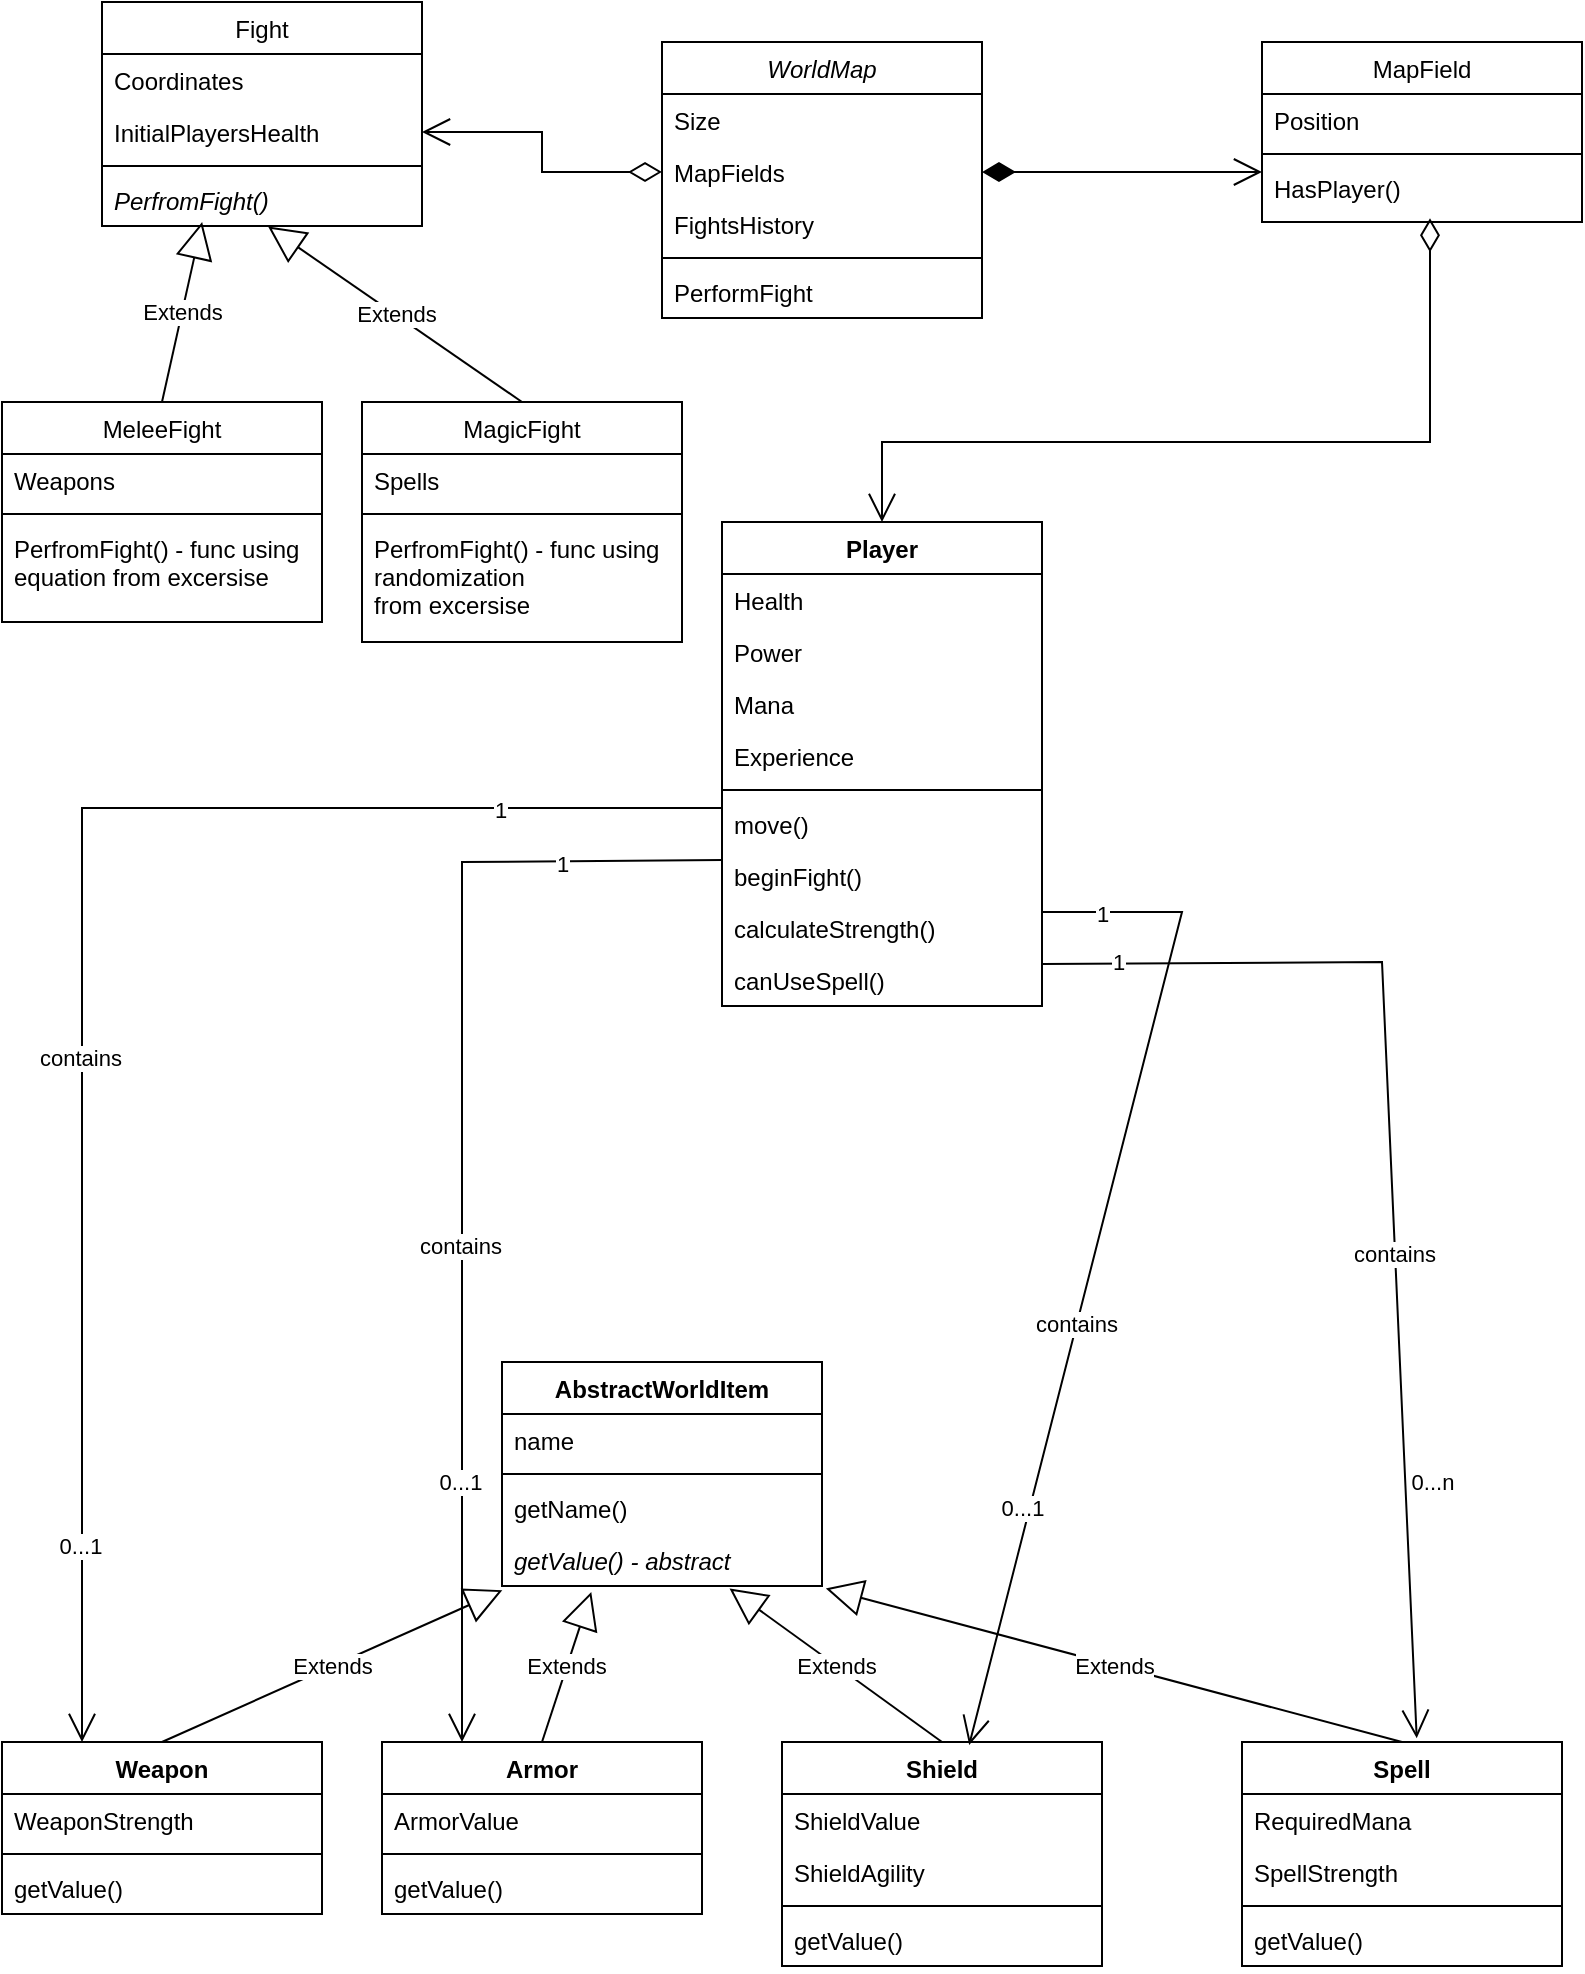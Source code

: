 <mxfile version="20.8.23" type="github">
  <diagram id="C5RBs43oDa-KdzZeNtuy" name="Page-1">
    <mxGraphModel dx="1033" dy="1153" grid="1" gridSize="10" guides="1" tooltips="1" connect="1" arrows="1" fold="1" page="1" pageScale="1" pageWidth="827" pageHeight="1169" math="0" shadow="0">
      <root>
        <mxCell id="WIyWlLk6GJQsqaUBKTNV-0" />
        <mxCell id="WIyWlLk6GJQsqaUBKTNV-1" parent="WIyWlLk6GJQsqaUBKTNV-0" />
        <mxCell id="zkfFHV4jXpPFQw0GAbJ--0" value="WorldMap" style="swimlane;fontStyle=2;align=center;verticalAlign=top;childLayout=stackLayout;horizontal=1;startSize=26;horizontalStack=0;resizeParent=1;resizeLast=0;collapsible=1;marginBottom=0;rounded=0;shadow=0;strokeWidth=1;" parent="WIyWlLk6GJQsqaUBKTNV-1" vertex="1">
          <mxGeometry x="350" y="130" width="160" height="138" as="geometry">
            <mxRectangle x="230" y="140" width="160" height="26" as="alternateBounds" />
          </mxGeometry>
        </mxCell>
        <mxCell id="zkfFHV4jXpPFQw0GAbJ--1" value="Size" style="text;align=left;verticalAlign=top;spacingLeft=4;spacingRight=4;overflow=hidden;rotatable=0;points=[[0,0.5],[1,0.5]];portConstraint=eastwest;" parent="zkfFHV4jXpPFQw0GAbJ--0" vertex="1">
          <mxGeometry y="26" width="160" height="26" as="geometry" />
        </mxCell>
        <mxCell id="zkfFHV4jXpPFQw0GAbJ--2" value="MapFields" style="text;align=left;verticalAlign=top;spacingLeft=4;spacingRight=4;overflow=hidden;rotatable=0;points=[[0,0.5],[1,0.5]];portConstraint=eastwest;rounded=0;shadow=0;html=0;" parent="zkfFHV4jXpPFQw0GAbJ--0" vertex="1">
          <mxGeometry y="52" width="160" height="26" as="geometry" />
        </mxCell>
        <mxCell id="zkfFHV4jXpPFQw0GAbJ--3" value="FightsHistory" style="text;align=left;verticalAlign=top;spacingLeft=4;spacingRight=4;overflow=hidden;rotatable=0;points=[[0,0.5],[1,0.5]];portConstraint=eastwest;rounded=0;shadow=0;html=0;" parent="zkfFHV4jXpPFQw0GAbJ--0" vertex="1">
          <mxGeometry y="78" width="160" height="26" as="geometry" />
        </mxCell>
        <mxCell id="zkfFHV4jXpPFQw0GAbJ--4" value="" style="line;html=1;strokeWidth=1;align=left;verticalAlign=middle;spacingTop=-1;spacingLeft=3;spacingRight=3;rotatable=0;labelPosition=right;points=[];portConstraint=eastwest;" parent="zkfFHV4jXpPFQw0GAbJ--0" vertex="1">
          <mxGeometry y="104" width="160" height="8" as="geometry" />
        </mxCell>
        <mxCell id="zkfFHV4jXpPFQw0GAbJ--5" value="PerformFight" style="text;align=left;verticalAlign=top;spacingLeft=4;spacingRight=4;overflow=hidden;rotatable=0;points=[[0,0.5],[1,0.5]];portConstraint=eastwest;" parent="zkfFHV4jXpPFQw0GAbJ--0" vertex="1">
          <mxGeometry y="112" width="160" height="26" as="geometry" />
        </mxCell>
        <mxCell id="zkfFHV4jXpPFQw0GAbJ--17" value="MapField" style="swimlane;fontStyle=0;align=center;verticalAlign=top;childLayout=stackLayout;horizontal=1;startSize=26;horizontalStack=0;resizeParent=1;resizeLast=0;collapsible=1;marginBottom=0;rounded=0;shadow=0;strokeWidth=1;" parent="WIyWlLk6GJQsqaUBKTNV-1" vertex="1">
          <mxGeometry x="650" y="130" width="160" height="90" as="geometry">
            <mxRectangle x="550" y="140" width="160" height="26" as="alternateBounds" />
          </mxGeometry>
        </mxCell>
        <mxCell id="zkfFHV4jXpPFQw0GAbJ--18" value="Position" style="text;align=left;verticalAlign=top;spacingLeft=4;spacingRight=4;overflow=hidden;rotatable=0;points=[[0,0.5],[1,0.5]];portConstraint=eastwest;" parent="zkfFHV4jXpPFQw0GAbJ--17" vertex="1">
          <mxGeometry y="26" width="160" height="26" as="geometry" />
        </mxCell>
        <mxCell id="zkfFHV4jXpPFQw0GAbJ--23" value="" style="line;html=1;strokeWidth=1;align=left;verticalAlign=middle;spacingTop=-1;spacingLeft=3;spacingRight=3;rotatable=0;labelPosition=right;points=[];portConstraint=eastwest;" parent="zkfFHV4jXpPFQw0GAbJ--17" vertex="1">
          <mxGeometry y="52" width="160" height="8" as="geometry" />
        </mxCell>
        <mxCell id="zkfFHV4jXpPFQw0GAbJ--24" value="HasPlayer()" style="text;align=left;verticalAlign=top;spacingLeft=4;spacingRight=4;overflow=hidden;rotatable=0;points=[[0,0.5],[1,0.5]];portConstraint=eastwest;" parent="zkfFHV4jXpPFQw0GAbJ--17" vertex="1">
          <mxGeometry y="60" width="160" height="26" as="geometry" />
        </mxCell>
        <mxCell id="UZH4tD60VNhGgMHDHABi-0" value="Player" style="swimlane;fontStyle=1;align=center;verticalAlign=top;childLayout=stackLayout;horizontal=1;startSize=26;horizontalStack=0;resizeParent=1;resizeParentMax=0;resizeLast=0;collapsible=1;marginBottom=0;" parent="WIyWlLk6GJQsqaUBKTNV-1" vertex="1">
          <mxGeometry x="380" y="370" width="160" height="242" as="geometry" />
        </mxCell>
        <mxCell id="UZH4tD60VNhGgMHDHABi-1" value="Health&#xa;" style="text;strokeColor=none;fillColor=none;align=left;verticalAlign=top;spacingLeft=4;spacingRight=4;overflow=hidden;rotatable=0;points=[[0,0.5],[1,0.5]];portConstraint=eastwest;" parent="UZH4tD60VNhGgMHDHABi-0" vertex="1">
          <mxGeometry y="26" width="160" height="26" as="geometry" />
        </mxCell>
        <mxCell id="UZH4tD60VNhGgMHDHABi-4" value="Power" style="text;strokeColor=none;fillColor=none;align=left;verticalAlign=top;spacingLeft=4;spacingRight=4;overflow=hidden;rotatable=0;points=[[0,0.5],[1,0.5]];portConstraint=eastwest;" parent="UZH4tD60VNhGgMHDHABi-0" vertex="1">
          <mxGeometry y="52" width="160" height="26" as="geometry" />
        </mxCell>
        <mxCell id="UZH4tD60VNhGgMHDHABi-5" value="Mana" style="text;strokeColor=none;fillColor=none;align=left;verticalAlign=top;spacingLeft=4;spacingRight=4;overflow=hidden;rotatable=0;points=[[0,0.5],[1,0.5]];portConstraint=eastwest;" parent="UZH4tD60VNhGgMHDHABi-0" vertex="1">
          <mxGeometry y="78" width="160" height="26" as="geometry" />
        </mxCell>
        <mxCell id="UZH4tD60VNhGgMHDHABi-6" value="Experience" style="text;strokeColor=none;fillColor=none;align=left;verticalAlign=top;spacingLeft=4;spacingRight=4;overflow=hidden;rotatable=0;points=[[0,0.5],[1,0.5]];portConstraint=eastwest;" parent="UZH4tD60VNhGgMHDHABi-0" vertex="1">
          <mxGeometry y="104" width="160" height="26" as="geometry" />
        </mxCell>
        <mxCell id="UZH4tD60VNhGgMHDHABi-2" value="" style="line;strokeWidth=1;fillColor=none;align=left;verticalAlign=middle;spacingTop=-1;spacingLeft=3;spacingRight=3;rotatable=0;labelPosition=right;points=[];portConstraint=eastwest;strokeColor=inherit;" parent="UZH4tD60VNhGgMHDHABi-0" vertex="1">
          <mxGeometry y="130" width="160" height="8" as="geometry" />
        </mxCell>
        <mxCell id="UZH4tD60VNhGgMHDHABi-3" value="move()" style="text;strokeColor=none;fillColor=none;align=left;verticalAlign=top;spacingLeft=4;spacingRight=4;overflow=hidden;rotatable=0;points=[[0,0.5],[1,0.5]];portConstraint=eastwest;" parent="UZH4tD60VNhGgMHDHABi-0" vertex="1">
          <mxGeometry y="138" width="160" height="26" as="geometry" />
        </mxCell>
        <mxCell id="UZH4tD60VNhGgMHDHABi-11" value="beginFight()" style="text;strokeColor=none;fillColor=none;align=left;verticalAlign=top;spacingLeft=4;spacingRight=4;overflow=hidden;rotatable=0;points=[[0,0.5],[1,0.5]];portConstraint=eastwest;" parent="UZH4tD60VNhGgMHDHABi-0" vertex="1">
          <mxGeometry y="164" width="160" height="26" as="geometry" />
        </mxCell>
        <mxCell id="MxeAJGzFotMAwBqtANPu-27" value="calculateStrength()" style="text;strokeColor=none;fillColor=none;align=left;verticalAlign=top;spacingLeft=4;spacingRight=4;overflow=hidden;rotatable=0;points=[[0,0.5],[1,0.5]];portConstraint=eastwest;" vertex="1" parent="UZH4tD60VNhGgMHDHABi-0">
          <mxGeometry y="190" width="160" height="26" as="geometry" />
        </mxCell>
        <mxCell id="MxeAJGzFotMAwBqtANPu-28" value="canUseSpell()" style="text;strokeColor=none;fillColor=none;align=left;verticalAlign=top;spacingLeft=4;spacingRight=4;overflow=hidden;rotatable=0;points=[[0,0.5],[1,0.5]];portConstraint=eastwest;" vertex="1" parent="UZH4tD60VNhGgMHDHABi-0">
          <mxGeometry y="216" width="160" height="26" as="geometry" />
        </mxCell>
        <mxCell id="UZH4tD60VNhGgMHDHABi-17" value="Extends" style="endArrow=block;endSize=16;endFill=0;html=1;rounded=0;exitX=0.5;exitY=0;exitDx=0;exitDy=0;entryX=0.001;entryY=1.081;entryDx=0;entryDy=0;entryPerimeter=0;" parent="WIyWlLk6GJQsqaUBKTNV-1" source="MxeAJGzFotMAwBqtANPu-38" target="MxeAJGzFotMAwBqtANPu-37" edge="1">
          <mxGeometry width="160" relative="1" as="geometry">
            <mxPoint x="100" y="982" as="sourcePoint" />
            <mxPoint x="280" y="910" as="targetPoint" />
            <Array as="points" />
          </mxGeometry>
        </mxCell>
        <mxCell id="UZH4tD60VNhGgMHDHABi-30" value="Extends" style="endArrow=block;endSize=16;endFill=0;html=1;rounded=0;exitX=0.5;exitY=0;exitDx=0;exitDy=0;entryX=0.279;entryY=1.115;entryDx=0;entryDy=0;entryPerimeter=0;" parent="WIyWlLk6GJQsqaUBKTNV-1" source="MxeAJGzFotMAwBqtANPu-43" target="MxeAJGzFotMAwBqtANPu-37" edge="1">
          <mxGeometry width="160" relative="1" as="geometry">
            <mxPoint x="290" y="982" as="sourcePoint" />
            <mxPoint x="390" y="940" as="targetPoint" />
          </mxGeometry>
        </mxCell>
        <mxCell id="UZH4tD60VNhGgMHDHABi-31" value="Extends" style="endArrow=block;endSize=16;endFill=0;html=1;rounded=0;exitX=0.5;exitY=0;exitDx=0;exitDy=0;entryX=0.711;entryY=1.046;entryDx=0;entryDy=0;entryPerimeter=0;" parent="WIyWlLk6GJQsqaUBKTNV-1" source="MxeAJGzFotMAwBqtANPu-47" target="MxeAJGzFotMAwBqtANPu-37" edge="1">
          <mxGeometry width="160" relative="1" as="geometry">
            <mxPoint x="480" y="982" as="sourcePoint" />
            <mxPoint x="400" y="860" as="targetPoint" />
          </mxGeometry>
        </mxCell>
        <mxCell id="MxeAJGzFotMAwBqtANPu-5" value="Extends" style="endArrow=block;endSize=16;endFill=0;html=1;rounded=0;exitX=0.5;exitY=0;exitDx=0;exitDy=0;entryX=1.012;entryY=1.046;entryDx=0;entryDy=0;entryPerimeter=0;" edge="1" parent="WIyWlLk6GJQsqaUBKTNV-1" source="MxeAJGzFotMAwBqtANPu-56" target="MxeAJGzFotMAwBqtANPu-37">
          <mxGeometry width="160" relative="1" as="geometry">
            <mxPoint x="720" y="970" as="sourcePoint" />
            <mxPoint x="430" y="810" as="targetPoint" />
          </mxGeometry>
        </mxCell>
        <mxCell id="MxeAJGzFotMAwBqtANPu-6" value="Fight" style="swimlane;fontStyle=0;align=center;verticalAlign=top;childLayout=stackLayout;horizontal=1;startSize=26;horizontalStack=0;resizeParent=1;resizeLast=0;collapsible=1;marginBottom=0;rounded=0;shadow=0;strokeWidth=1;" vertex="1" parent="WIyWlLk6GJQsqaUBKTNV-1">
          <mxGeometry x="70" y="110" width="160" height="112" as="geometry">
            <mxRectangle x="550" y="140" width="160" height="26" as="alternateBounds" />
          </mxGeometry>
        </mxCell>
        <mxCell id="MxeAJGzFotMAwBqtANPu-7" value="Coordinates" style="text;align=left;verticalAlign=top;spacingLeft=4;spacingRight=4;overflow=hidden;rotatable=0;points=[[0,0.5],[1,0.5]];portConstraint=eastwest;" vertex="1" parent="MxeAJGzFotMAwBqtANPu-6">
          <mxGeometry y="26" width="160" height="26" as="geometry" />
        </mxCell>
        <mxCell id="MxeAJGzFotMAwBqtANPu-8" value="InitialPlayersHealth" style="text;align=left;verticalAlign=top;spacingLeft=4;spacingRight=4;overflow=hidden;rotatable=0;points=[[0,0.5],[1,0.5]];portConstraint=eastwest;" vertex="1" parent="MxeAJGzFotMAwBqtANPu-6">
          <mxGeometry y="52" width="160" height="26" as="geometry" />
        </mxCell>
        <mxCell id="MxeAJGzFotMAwBqtANPu-9" value="" style="line;html=1;strokeWidth=1;align=left;verticalAlign=middle;spacingTop=-1;spacingLeft=3;spacingRight=3;rotatable=0;labelPosition=right;points=[];portConstraint=eastwest;" vertex="1" parent="MxeAJGzFotMAwBqtANPu-6">
          <mxGeometry y="78" width="160" height="8" as="geometry" />
        </mxCell>
        <mxCell id="MxeAJGzFotMAwBqtANPu-10" value="PerfromFight()" style="text;align=left;verticalAlign=top;spacingLeft=4;spacingRight=4;overflow=hidden;rotatable=0;points=[[0,0.5],[1,0.5]];portConstraint=eastwest;fontStyle=2" vertex="1" parent="MxeAJGzFotMAwBqtANPu-6">
          <mxGeometry y="86" width="160" height="26" as="geometry" />
        </mxCell>
        <mxCell id="MxeAJGzFotMAwBqtANPu-12" value="Extends" style="endArrow=block;endSize=16;endFill=0;html=1;rounded=0;exitX=0.5;exitY=0;exitDx=0;exitDy=0;entryX=0.313;entryY=0.923;entryDx=0;entryDy=0;entryPerimeter=0;" edge="1" parent="WIyWlLk6GJQsqaUBKTNV-1" source="MxeAJGzFotMAwBqtANPu-13" target="MxeAJGzFotMAwBqtANPu-10">
          <mxGeometry width="160" relative="1" as="geometry">
            <mxPoint x="220" y="180" as="sourcePoint" />
            <mxPoint x="380" y="180" as="targetPoint" />
          </mxGeometry>
        </mxCell>
        <mxCell id="MxeAJGzFotMAwBqtANPu-13" value="MeleeFight" style="swimlane;fontStyle=0;align=center;verticalAlign=top;childLayout=stackLayout;horizontal=1;startSize=26;horizontalStack=0;resizeParent=1;resizeLast=0;collapsible=1;marginBottom=0;rounded=0;shadow=0;strokeWidth=1;" vertex="1" parent="WIyWlLk6GJQsqaUBKTNV-1">
          <mxGeometry x="20" y="310" width="160" height="110" as="geometry">
            <mxRectangle x="550" y="140" width="160" height="26" as="alternateBounds" />
          </mxGeometry>
        </mxCell>
        <mxCell id="MxeAJGzFotMAwBqtANPu-14" value="Weapons" style="text;align=left;verticalAlign=top;spacingLeft=4;spacingRight=4;overflow=hidden;rotatable=0;points=[[0,0.5],[1,0.5]];portConstraint=eastwest;" vertex="1" parent="MxeAJGzFotMAwBqtANPu-13">
          <mxGeometry y="26" width="160" height="26" as="geometry" />
        </mxCell>
        <mxCell id="MxeAJGzFotMAwBqtANPu-16" value="" style="line;html=1;strokeWidth=1;align=left;verticalAlign=middle;spacingTop=-1;spacingLeft=3;spacingRight=3;rotatable=0;labelPosition=right;points=[];portConstraint=eastwest;" vertex="1" parent="MxeAJGzFotMAwBqtANPu-13">
          <mxGeometry y="52" width="160" height="8" as="geometry" />
        </mxCell>
        <mxCell id="MxeAJGzFotMAwBqtANPu-17" value="PerfromFight() - func using &#xa;equation from excersise" style="text;align=left;verticalAlign=top;spacingLeft=4;spacingRight=4;overflow=hidden;rotatable=0;points=[[0,0.5],[1,0.5]];portConstraint=eastwest;" vertex="1" parent="MxeAJGzFotMAwBqtANPu-13">
          <mxGeometry y="60" width="160" height="50" as="geometry" />
        </mxCell>
        <mxCell id="MxeAJGzFotMAwBqtANPu-18" value="MagicFight" style="swimlane;fontStyle=0;align=center;verticalAlign=top;childLayout=stackLayout;horizontal=1;startSize=26;horizontalStack=0;resizeParent=1;resizeLast=0;collapsible=1;marginBottom=0;rounded=0;shadow=0;strokeWidth=1;" vertex="1" parent="WIyWlLk6GJQsqaUBKTNV-1">
          <mxGeometry x="200" y="310" width="160" height="120" as="geometry">
            <mxRectangle x="550" y="140" width="160" height="26" as="alternateBounds" />
          </mxGeometry>
        </mxCell>
        <mxCell id="MxeAJGzFotMAwBqtANPu-19" value="Spells" style="text;align=left;verticalAlign=top;spacingLeft=4;spacingRight=4;overflow=hidden;rotatable=0;points=[[0,0.5],[1,0.5]];portConstraint=eastwest;" vertex="1" parent="MxeAJGzFotMAwBqtANPu-18">
          <mxGeometry y="26" width="160" height="26" as="geometry" />
        </mxCell>
        <mxCell id="MxeAJGzFotMAwBqtANPu-20" value="" style="line;html=1;strokeWidth=1;align=left;verticalAlign=middle;spacingTop=-1;spacingLeft=3;spacingRight=3;rotatable=0;labelPosition=right;points=[];portConstraint=eastwest;" vertex="1" parent="MxeAJGzFotMAwBqtANPu-18">
          <mxGeometry y="52" width="160" height="8" as="geometry" />
        </mxCell>
        <mxCell id="MxeAJGzFotMAwBqtANPu-21" value="PerfromFight() - func using &#xa;randomization &#xa;from excersise" style="text;align=left;verticalAlign=top;spacingLeft=4;spacingRight=4;overflow=hidden;rotatable=0;points=[[0,0.5],[1,0.5]];portConstraint=eastwest;" vertex="1" parent="MxeAJGzFotMAwBqtANPu-18">
          <mxGeometry y="60" width="160" height="60" as="geometry" />
        </mxCell>
        <mxCell id="MxeAJGzFotMAwBqtANPu-22" value="Extends" style="endArrow=block;endSize=16;endFill=0;html=1;rounded=0;exitX=0.5;exitY=0;exitDx=0;exitDy=0;entryX=0.519;entryY=1.011;entryDx=0;entryDy=0;entryPerimeter=0;" edge="1" parent="WIyWlLk6GJQsqaUBKTNV-1" source="MxeAJGzFotMAwBqtANPu-18" target="MxeAJGzFotMAwBqtANPu-10">
          <mxGeometry width="160" relative="1" as="geometry">
            <mxPoint x="190" y="320" as="sourcePoint" />
            <mxPoint x="210" y="230" as="targetPoint" />
          </mxGeometry>
        </mxCell>
        <mxCell id="MxeAJGzFotMAwBqtANPu-24" value="" style="endArrow=open;html=1;endSize=12;startArrow=diamondThin;startSize=14;startFill=1;edgeStyle=orthogonalEdgeStyle;align=left;verticalAlign=bottom;rounded=0;exitX=1;exitY=0.5;exitDx=0;exitDy=0;entryX=0;entryY=0.5;entryDx=0;entryDy=0;" edge="1" parent="WIyWlLk6GJQsqaUBKTNV-1" source="zkfFHV4jXpPFQw0GAbJ--2">
          <mxGeometry x="-0.467" y="35" relative="1" as="geometry">
            <mxPoint x="560" y="310" as="sourcePoint" />
            <mxPoint x="650.0" y="195" as="targetPoint" />
            <mxPoint as="offset" />
          </mxGeometry>
        </mxCell>
        <mxCell id="MxeAJGzFotMAwBqtANPu-26" value="" style="endArrow=open;html=1;endSize=12;startArrow=diamondThin;startSize=14;startFill=0;edgeStyle=orthogonalEdgeStyle;align=left;verticalAlign=bottom;rounded=0;exitX=0.525;exitY=1.081;exitDx=0;exitDy=0;exitPerimeter=0;entryX=0.5;entryY=0;entryDx=0;entryDy=0;" edge="1" parent="WIyWlLk6GJQsqaUBKTNV-1" source="zkfFHV4jXpPFQw0GAbJ--24" target="UZH4tD60VNhGgMHDHABi-0">
          <mxGeometry x="-0.792" y="46" relative="1" as="geometry">
            <mxPoint x="440" y="330" as="sourcePoint" />
            <mxPoint x="600" y="330" as="targetPoint" />
            <Array as="points">
              <mxPoint x="734" y="330" />
              <mxPoint x="460" y="330" />
            </Array>
            <mxPoint as="offset" />
          </mxGeometry>
        </mxCell>
        <mxCell id="MxeAJGzFotMAwBqtANPu-33" value="AbstractWorldItem" style="swimlane;fontStyle=1;align=center;verticalAlign=top;childLayout=stackLayout;horizontal=1;startSize=26;horizontalStack=0;resizeParent=1;resizeParentMax=0;resizeLast=0;collapsible=1;marginBottom=0;" vertex="1" parent="WIyWlLk6GJQsqaUBKTNV-1">
          <mxGeometry x="270" y="790" width="160" height="112" as="geometry" />
        </mxCell>
        <mxCell id="MxeAJGzFotMAwBqtANPu-34" value="name" style="text;strokeColor=none;fillColor=none;align=left;verticalAlign=top;spacingLeft=4;spacingRight=4;overflow=hidden;rotatable=0;points=[[0,0.5],[1,0.5]];portConstraint=eastwest;" vertex="1" parent="MxeAJGzFotMAwBqtANPu-33">
          <mxGeometry y="26" width="160" height="26" as="geometry" />
        </mxCell>
        <mxCell id="MxeAJGzFotMAwBqtANPu-35" value="" style="line;strokeWidth=1;fillColor=none;align=left;verticalAlign=middle;spacingTop=-1;spacingLeft=3;spacingRight=3;rotatable=0;labelPosition=right;points=[];portConstraint=eastwest;strokeColor=inherit;" vertex="1" parent="MxeAJGzFotMAwBqtANPu-33">
          <mxGeometry y="52" width="160" height="8" as="geometry" />
        </mxCell>
        <mxCell id="MxeAJGzFotMAwBqtANPu-36" value="getName()" style="text;strokeColor=none;fillColor=none;align=left;verticalAlign=top;spacingLeft=4;spacingRight=4;overflow=hidden;rotatable=0;points=[[0,0.5],[1,0.5]];portConstraint=eastwest;" vertex="1" parent="MxeAJGzFotMAwBqtANPu-33">
          <mxGeometry y="60" width="160" height="26" as="geometry" />
        </mxCell>
        <mxCell id="MxeAJGzFotMAwBqtANPu-37" value="getValue() - abstract" style="text;strokeColor=none;fillColor=none;align=left;verticalAlign=top;spacingLeft=4;spacingRight=4;overflow=hidden;rotatable=0;points=[[0,0.5],[1,0.5]];portConstraint=eastwest;fontStyle=2" vertex="1" parent="MxeAJGzFotMAwBqtANPu-33">
          <mxGeometry y="86" width="160" height="26" as="geometry" />
        </mxCell>
        <mxCell id="MxeAJGzFotMAwBqtANPu-38" value="Weapon" style="swimlane;fontStyle=1;align=center;verticalAlign=top;childLayout=stackLayout;horizontal=1;startSize=26;horizontalStack=0;resizeParent=1;resizeParentMax=0;resizeLast=0;collapsible=1;marginBottom=0;" vertex="1" parent="WIyWlLk6GJQsqaUBKTNV-1">
          <mxGeometry x="20" y="980" width="160" height="86" as="geometry" />
        </mxCell>
        <mxCell id="MxeAJGzFotMAwBqtANPu-39" value="WeaponStrength" style="text;strokeColor=none;fillColor=none;align=left;verticalAlign=top;spacingLeft=4;spacingRight=4;overflow=hidden;rotatable=0;points=[[0,0.5],[1,0.5]];portConstraint=eastwest;" vertex="1" parent="MxeAJGzFotMAwBqtANPu-38">
          <mxGeometry y="26" width="160" height="26" as="geometry" />
        </mxCell>
        <mxCell id="MxeAJGzFotMAwBqtANPu-40" value="" style="line;strokeWidth=1;fillColor=none;align=left;verticalAlign=middle;spacingTop=-1;spacingLeft=3;spacingRight=3;rotatable=0;labelPosition=right;points=[];portConstraint=eastwest;strokeColor=inherit;" vertex="1" parent="MxeAJGzFotMAwBqtANPu-38">
          <mxGeometry y="52" width="160" height="8" as="geometry" />
        </mxCell>
        <mxCell id="MxeAJGzFotMAwBqtANPu-41" value="getValue()" style="text;strokeColor=none;fillColor=none;align=left;verticalAlign=top;spacingLeft=4;spacingRight=4;overflow=hidden;rotatable=0;points=[[0,0.5],[1,0.5]];portConstraint=eastwest;" vertex="1" parent="MxeAJGzFotMAwBqtANPu-38">
          <mxGeometry y="60" width="160" height="26" as="geometry" />
        </mxCell>
        <mxCell id="MxeAJGzFotMAwBqtANPu-43" value="Armor" style="swimlane;fontStyle=1;align=center;verticalAlign=top;childLayout=stackLayout;horizontal=1;startSize=26;horizontalStack=0;resizeParent=1;resizeParentMax=0;resizeLast=0;collapsible=1;marginBottom=0;" vertex="1" parent="WIyWlLk6GJQsqaUBKTNV-1">
          <mxGeometry x="210" y="980" width="160" height="86" as="geometry" />
        </mxCell>
        <mxCell id="MxeAJGzFotMAwBqtANPu-44" value="ArmorValue" style="text;strokeColor=none;fillColor=none;align=left;verticalAlign=top;spacingLeft=4;spacingRight=4;overflow=hidden;rotatable=0;points=[[0,0.5],[1,0.5]];portConstraint=eastwest;" vertex="1" parent="MxeAJGzFotMAwBqtANPu-43">
          <mxGeometry y="26" width="160" height="26" as="geometry" />
        </mxCell>
        <mxCell id="MxeAJGzFotMAwBqtANPu-45" value="" style="line;strokeWidth=1;fillColor=none;align=left;verticalAlign=middle;spacingTop=-1;spacingLeft=3;spacingRight=3;rotatable=0;labelPosition=right;points=[];portConstraint=eastwest;strokeColor=inherit;" vertex="1" parent="MxeAJGzFotMAwBqtANPu-43">
          <mxGeometry y="52" width="160" height="8" as="geometry" />
        </mxCell>
        <mxCell id="MxeAJGzFotMAwBqtANPu-46" value="getValue()" style="text;strokeColor=none;fillColor=none;align=left;verticalAlign=top;spacingLeft=4;spacingRight=4;overflow=hidden;rotatable=0;points=[[0,0.5],[1,0.5]];portConstraint=eastwest;" vertex="1" parent="MxeAJGzFotMAwBqtANPu-43">
          <mxGeometry y="60" width="160" height="26" as="geometry" />
        </mxCell>
        <mxCell id="MxeAJGzFotMAwBqtANPu-47" value="Shield" style="swimlane;fontStyle=1;align=center;verticalAlign=top;childLayout=stackLayout;horizontal=1;startSize=26;horizontalStack=0;resizeParent=1;resizeParentMax=0;resizeLast=0;collapsible=1;marginBottom=0;" vertex="1" parent="WIyWlLk6GJQsqaUBKTNV-1">
          <mxGeometry x="410" y="980" width="160" height="112" as="geometry" />
        </mxCell>
        <mxCell id="MxeAJGzFotMAwBqtANPu-48" value="ShieldValue" style="text;strokeColor=none;fillColor=none;align=left;verticalAlign=top;spacingLeft=4;spacingRight=4;overflow=hidden;rotatable=0;points=[[0,0.5],[1,0.5]];portConstraint=eastwest;" vertex="1" parent="MxeAJGzFotMAwBqtANPu-47">
          <mxGeometry y="26" width="160" height="26" as="geometry" />
        </mxCell>
        <mxCell id="MxeAJGzFotMAwBqtANPu-55" value="ShieldAgility" style="text;strokeColor=none;fillColor=none;align=left;verticalAlign=top;spacingLeft=4;spacingRight=4;overflow=hidden;rotatable=0;points=[[0,0.5],[1,0.5]];portConstraint=eastwest;" vertex="1" parent="MxeAJGzFotMAwBqtANPu-47">
          <mxGeometry y="52" width="160" height="26" as="geometry" />
        </mxCell>
        <mxCell id="MxeAJGzFotMAwBqtANPu-49" value="" style="line;strokeWidth=1;fillColor=none;align=left;verticalAlign=middle;spacingTop=-1;spacingLeft=3;spacingRight=3;rotatable=0;labelPosition=right;points=[];portConstraint=eastwest;strokeColor=inherit;" vertex="1" parent="MxeAJGzFotMAwBqtANPu-47">
          <mxGeometry y="78" width="160" height="8" as="geometry" />
        </mxCell>
        <mxCell id="MxeAJGzFotMAwBqtANPu-50" value="getValue()" style="text;strokeColor=none;fillColor=none;align=left;verticalAlign=top;spacingLeft=4;spacingRight=4;overflow=hidden;rotatable=0;points=[[0,0.5],[1,0.5]];portConstraint=eastwest;" vertex="1" parent="MxeAJGzFotMAwBqtANPu-47">
          <mxGeometry y="86" width="160" height="26" as="geometry" />
        </mxCell>
        <mxCell id="MxeAJGzFotMAwBqtANPu-56" value="Spell" style="swimlane;fontStyle=1;align=center;verticalAlign=top;childLayout=stackLayout;horizontal=1;startSize=26;horizontalStack=0;resizeParent=1;resizeParentMax=0;resizeLast=0;collapsible=1;marginBottom=0;" vertex="1" parent="WIyWlLk6GJQsqaUBKTNV-1">
          <mxGeometry x="640" y="980" width="160" height="112" as="geometry" />
        </mxCell>
        <mxCell id="MxeAJGzFotMAwBqtANPu-57" value="RequiredMana" style="text;strokeColor=none;fillColor=none;align=left;verticalAlign=top;spacingLeft=4;spacingRight=4;overflow=hidden;rotatable=0;points=[[0,0.5],[1,0.5]];portConstraint=eastwest;" vertex="1" parent="MxeAJGzFotMAwBqtANPu-56">
          <mxGeometry y="26" width="160" height="26" as="geometry" />
        </mxCell>
        <mxCell id="MxeAJGzFotMAwBqtANPu-58" value="SpellStrength" style="text;strokeColor=none;fillColor=none;align=left;verticalAlign=top;spacingLeft=4;spacingRight=4;overflow=hidden;rotatable=0;points=[[0,0.5],[1,0.5]];portConstraint=eastwest;" vertex="1" parent="MxeAJGzFotMAwBqtANPu-56">
          <mxGeometry y="52" width="160" height="26" as="geometry" />
        </mxCell>
        <mxCell id="MxeAJGzFotMAwBqtANPu-59" value="" style="line;strokeWidth=1;fillColor=none;align=left;verticalAlign=middle;spacingTop=-1;spacingLeft=3;spacingRight=3;rotatable=0;labelPosition=right;points=[];portConstraint=eastwest;strokeColor=inherit;" vertex="1" parent="MxeAJGzFotMAwBqtANPu-56">
          <mxGeometry y="78" width="160" height="8" as="geometry" />
        </mxCell>
        <mxCell id="MxeAJGzFotMAwBqtANPu-60" value="getValue()" style="text;strokeColor=none;fillColor=none;align=left;verticalAlign=top;spacingLeft=4;spacingRight=4;overflow=hidden;rotatable=0;points=[[0,0.5],[1,0.5]];portConstraint=eastwest;" vertex="1" parent="MxeAJGzFotMAwBqtANPu-56">
          <mxGeometry y="86" width="160" height="26" as="geometry" />
        </mxCell>
        <mxCell id="MxeAJGzFotMAwBqtANPu-63" value="" style="endArrow=open;html=1;endSize=12;startArrow=diamondThin;startSize=14;startFill=0;edgeStyle=orthogonalEdgeStyle;align=left;verticalAlign=bottom;rounded=0;exitX=0;exitY=0.5;exitDx=0;exitDy=0;entryX=1;entryY=0.5;entryDx=0;entryDy=0;" edge="1" parent="WIyWlLk6GJQsqaUBKTNV-1" source="zkfFHV4jXpPFQw0GAbJ--2" target="MxeAJGzFotMAwBqtANPu-8">
          <mxGeometry x="-0.429" y="35" relative="1" as="geometry">
            <mxPoint x="350" y="460" as="sourcePoint" />
            <mxPoint x="510" y="460" as="targetPoint" />
            <mxPoint as="offset" />
          </mxGeometry>
        </mxCell>
        <mxCell id="MxeAJGzFotMAwBqtANPu-64" value="" style="endArrow=open;endFill=1;endSize=12;html=1;rounded=0;exitX=0;exitY=0.5;exitDx=0;exitDy=0;entryX=0.25;entryY=0;entryDx=0;entryDy=0;" edge="1" parent="WIyWlLk6GJQsqaUBKTNV-1" target="MxeAJGzFotMAwBqtANPu-38">
          <mxGeometry width="160" relative="1" as="geometry">
            <mxPoint x="380.0" y="513.0" as="sourcePoint" />
            <mxPoint x="480" y="680" as="targetPoint" />
            <Array as="points">
              <mxPoint x="60" y="513" />
            </Array>
          </mxGeometry>
        </mxCell>
        <mxCell id="MxeAJGzFotMAwBqtANPu-65" value="contains" style="edgeLabel;html=1;align=center;verticalAlign=middle;resizable=0;points=[];" vertex="1" connectable="0" parent="MxeAJGzFotMAwBqtANPu-64">
          <mxGeometry x="0.127" y="-1" relative="1" as="geometry">
            <mxPoint y="1" as="offset" />
          </mxGeometry>
        </mxCell>
        <mxCell id="MxeAJGzFotMAwBqtANPu-66" value="1" style="edgeLabel;html=1;align=center;verticalAlign=middle;resizable=0;points=[];" vertex="1" connectable="0" parent="MxeAJGzFotMAwBqtANPu-64">
          <mxGeometry x="-0.718" y="1" relative="1" as="geometry">
            <mxPoint as="offset" />
          </mxGeometry>
        </mxCell>
        <mxCell id="MxeAJGzFotMAwBqtANPu-67" value="0...1" style="edgeLabel;html=1;align=center;verticalAlign=middle;resizable=0;points=[];" vertex="1" connectable="0" parent="MxeAJGzFotMAwBqtANPu-64">
          <mxGeometry x="0.748" y="-1" relative="1" as="geometry">
            <mxPoint y="1" as="offset" />
          </mxGeometry>
        </mxCell>
        <mxCell id="MxeAJGzFotMAwBqtANPu-68" value="" style="endArrow=open;endFill=1;endSize=12;html=1;rounded=0;exitX=0;exitY=0.5;exitDx=0;exitDy=0;entryX=0.25;entryY=0;entryDx=0;entryDy=0;" edge="1" parent="WIyWlLk6GJQsqaUBKTNV-1" target="MxeAJGzFotMAwBqtANPu-43">
          <mxGeometry width="160" relative="1" as="geometry">
            <mxPoint x="380.0" y="539" as="sourcePoint" />
            <mxPoint x="80" y="1057" as="targetPoint" />
            <Array as="points">
              <mxPoint x="250" y="540" />
            </Array>
          </mxGeometry>
        </mxCell>
        <mxCell id="MxeAJGzFotMAwBqtANPu-69" value="contains" style="edgeLabel;html=1;align=center;verticalAlign=middle;resizable=0;points=[];" vertex="1" connectable="0" parent="MxeAJGzFotMAwBqtANPu-68">
          <mxGeometry x="0.127" y="-1" relative="1" as="geometry">
            <mxPoint y="1" as="offset" />
          </mxGeometry>
        </mxCell>
        <mxCell id="MxeAJGzFotMAwBqtANPu-70" value="1" style="edgeLabel;html=1;align=center;verticalAlign=middle;resizable=0;points=[];" vertex="1" connectable="0" parent="MxeAJGzFotMAwBqtANPu-68">
          <mxGeometry x="-0.718" y="1" relative="1" as="geometry">
            <mxPoint as="offset" />
          </mxGeometry>
        </mxCell>
        <mxCell id="MxeAJGzFotMAwBqtANPu-71" value="0...1" style="edgeLabel;html=1;align=center;verticalAlign=middle;resizable=0;points=[];" vertex="1" connectable="0" parent="MxeAJGzFotMAwBqtANPu-68">
          <mxGeometry x="0.748" y="-1" relative="1" as="geometry">
            <mxPoint y="-58" as="offset" />
          </mxGeometry>
        </mxCell>
        <mxCell id="MxeAJGzFotMAwBqtANPu-72" value="" style="endArrow=open;endFill=1;endSize=12;html=1;rounded=0;exitX=1;exitY=0.5;exitDx=0;exitDy=0;entryX=0.585;entryY=0.013;entryDx=0;entryDy=0;entryPerimeter=0;" edge="1" parent="WIyWlLk6GJQsqaUBKTNV-1" target="MxeAJGzFotMAwBqtANPu-47">
          <mxGeometry width="160" relative="1" as="geometry">
            <mxPoint x="540" y="565" as="sourcePoint" />
            <mxPoint x="600" y="971" as="targetPoint" />
            <Array as="points">
              <mxPoint x="610" y="565" />
            </Array>
          </mxGeometry>
        </mxCell>
        <mxCell id="MxeAJGzFotMAwBqtANPu-73" value="contains" style="edgeLabel;html=1;align=center;verticalAlign=middle;resizable=0;points=[];" vertex="1" connectable="0" parent="MxeAJGzFotMAwBqtANPu-72">
          <mxGeometry x="0.127" y="-1" relative="1" as="geometry">
            <mxPoint y="1" as="offset" />
          </mxGeometry>
        </mxCell>
        <mxCell id="MxeAJGzFotMAwBqtANPu-74" value="1" style="edgeLabel;html=1;align=center;verticalAlign=middle;resizable=0;points=[];" vertex="1" connectable="0" parent="MxeAJGzFotMAwBqtANPu-72">
          <mxGeometry x="-0.718" y="1" relative="1" as="geometry">
            <mxPoint x="-41" as="offset" />
          </mxGeometry>
        </mxCell>
        <mxCell id="MxeAJGzFotMAwBqtANPu-75" value="0...1" style="edgeLabel;html=1;align=center;verticalAlign=middle;resizable=0;points=[];" vertex="1" connectable="0" parent="MxeAJGzFotMAwBqtANPu-72">
          <mxGeometry x="0.748" y="-1" relative="1" as="geometry">
            <mxPoint x="12" y="-58" as="offset" />
          </mxGeometry>
        </mxCell>
        <mxCell id="MxeAJGzFotMAwBqtANPu-76" value="" style="endArrow=open;endFill=1;endSize=12;html=1;rounded=0;exitX=1;exitY=0.5;exitDx=0;exitDy=0;entryX=0.546;entryY=-0.017;entryDx=0;entryDy=0;entryPerimeter=0;" edge="1" parent="WIyWlLk6GJQsqaUBKTNV-1" target="MxeAJGzFotMAwBqtANPu-56">
          <mxGeometry width="160" relative="1" as="geometry">
            <mxPoint x="540" y="591" as="sourcePoint" />
            <mxPoint x="514" y="991" as="targetPoint" />
            <Array as="points">
              <mxPoint x="710" y="590" />
            </Array>
          </mxGeometry>
        </mxCell>
        <mxCell id="MxeAJGzFotMAwBqtANPu-77" value="contains" style="edgeLabel;html=1;align=center;verticalAlign=middle;resizable=0;points=[];" vertex="1" connectable="0" parent="MxeAJGzFotMAwBqtANPu-76">
          <mxGeometry x="0.127" y="-1" relative="1" as="geometry">
            <mxPoint y="1" as="offset" />
          </mxGeometry>
        </mxCell>
        <mxCell id="MxeAJGzFotMAwBqtANPu-78" value="1" style="edgeLabel;html=1;align=center;verticalAlign=middle;resizable=0;points=[];" vertex="1" connectable="0" parent="MxeAJGzFotMAwBqtANPu-76">
          <mxGeometry x="-0.718" y="1" relative="1" as="geometry">
            <mxPoint x="-41" as="offset" />
          </mxGeometry>
        </mxCell>
        <mxCell id="MxeAJGzFotMAwBqtANPu-79" value="0...n" style="edgeLabel;html=1;align=center;verticalAlign=middle;resizable=0;points=[];" vertex="1" connectable="0" parent="MxeAJGzFotMAwBqtANPu-76">
          <mxGeometry x="0.748" y="-1" relative="1" as="geometry">
            <mxPoint x="12" y="-58" as="offset" />
          </mxGeometry>
        </mxCell>
      </root>
    </mxGraphModel>
  </diagram>
</mxfile>
